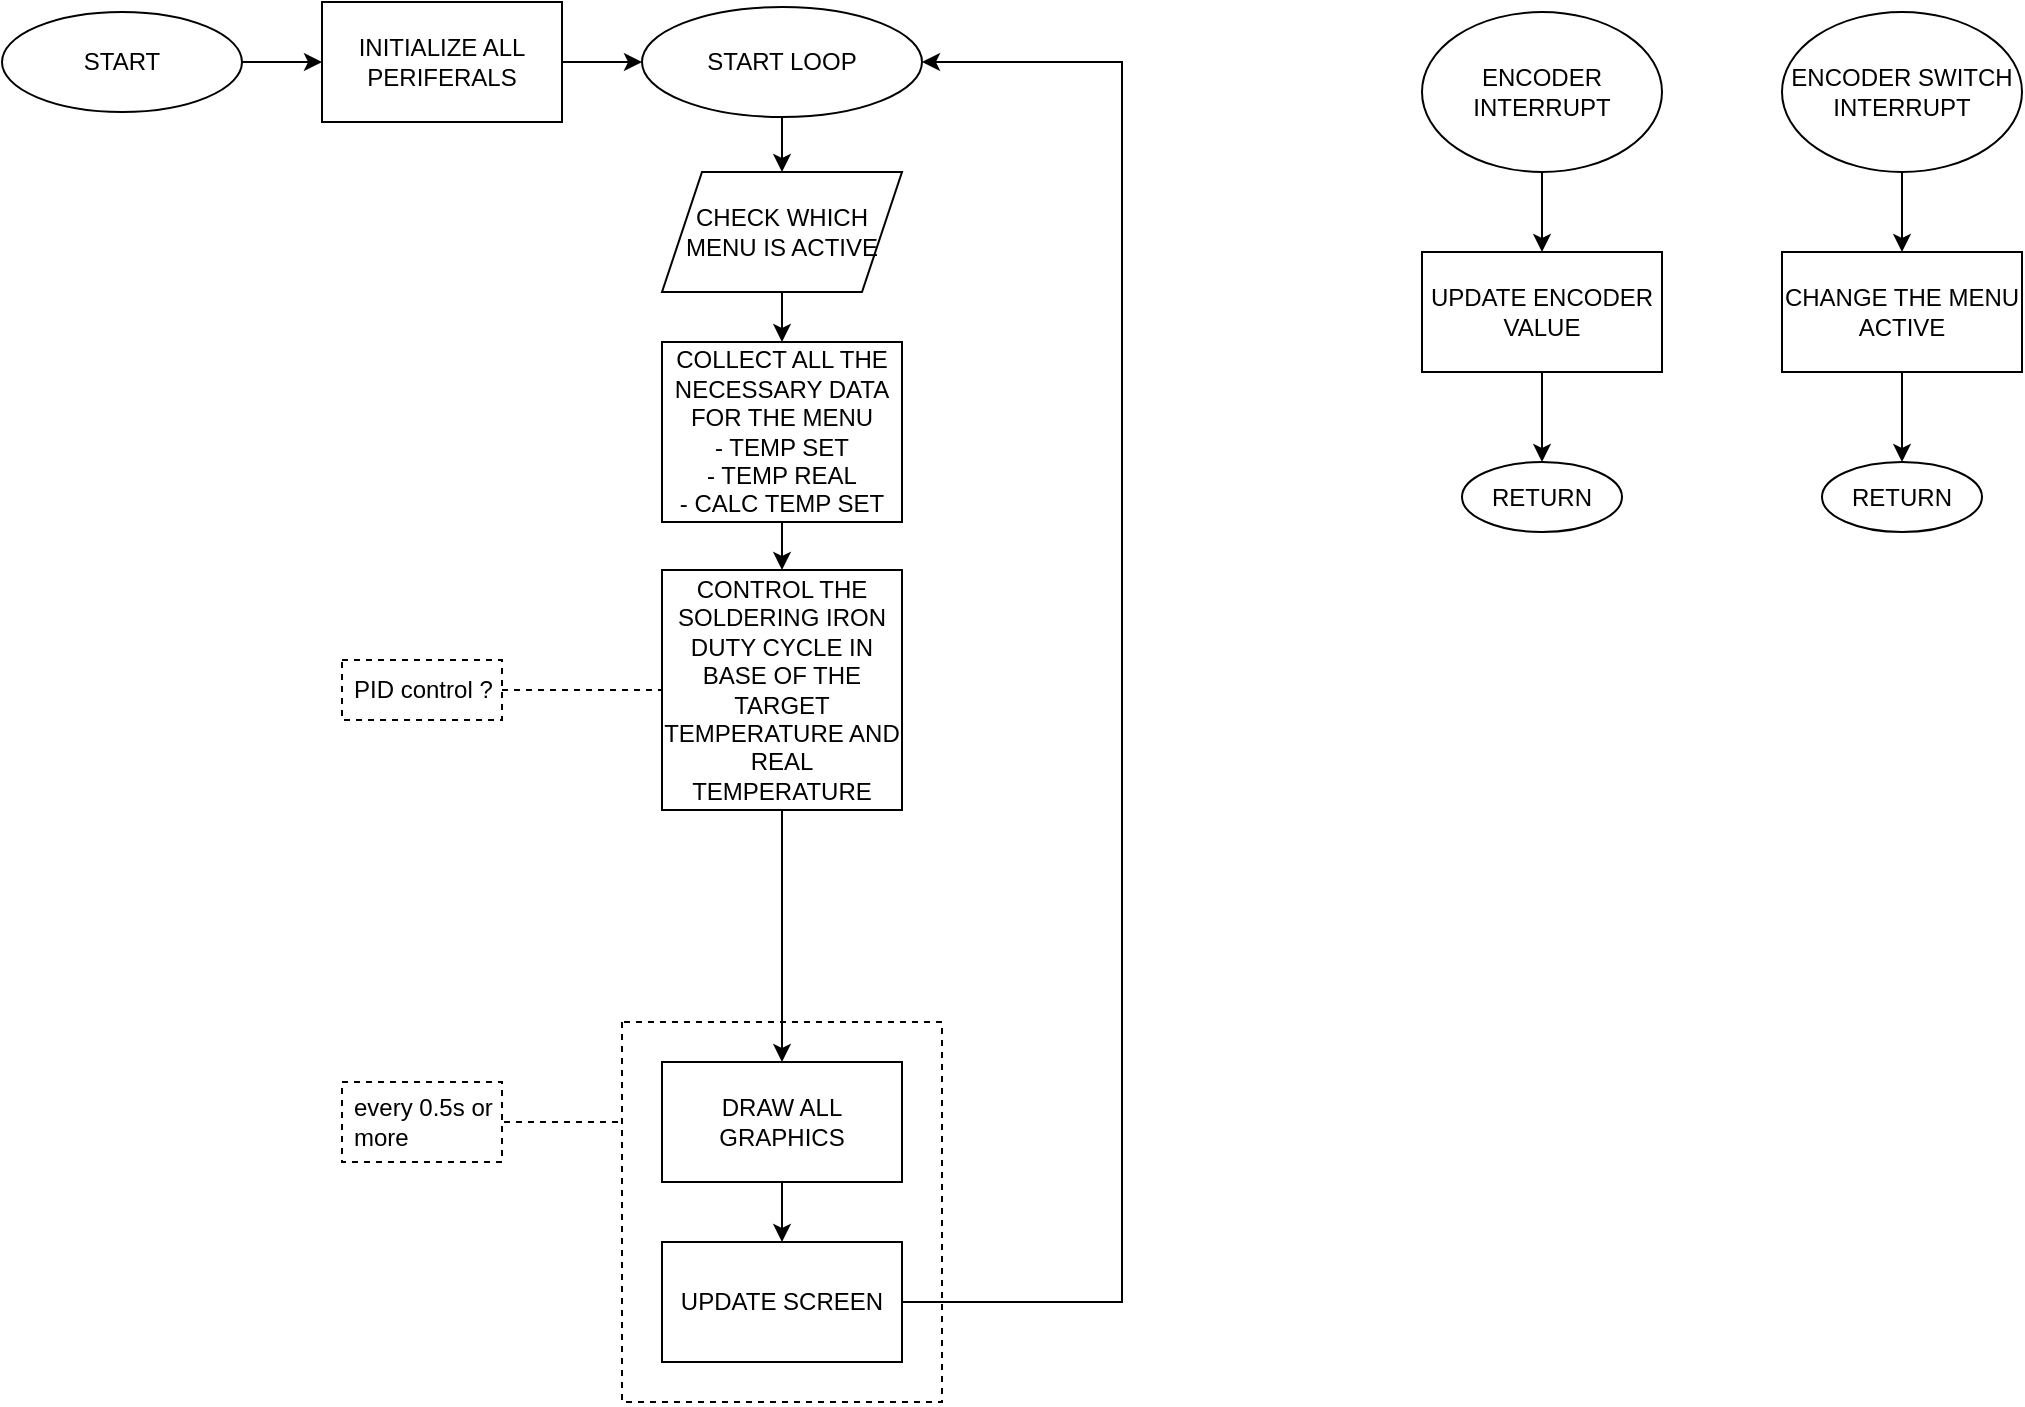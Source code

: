 <mxfile version="21.6.8" type="device">
  <diagram name="Pagina-1" id="oDD2D0068ZuILZNGYnRw">
    <mxGraphModel dx="1434" dy="836" grid="1" gridSize="10" guides="1" tooltips="1" connect="1" arrows="1" fold="1" page="1" pageScale="1" pageWidth="1169" pageHeight="827" math="0" shadow="0">
      <root>
        <mxCell id="0" />
        <mxCell id="1" parent="0" />
        <mxCell id="CLdEoLwWaU39GCBXoVy6-3" value="" style="edgeStyle=orthogonalEdgeStyle;rounded=0;orthogonalLoop=1;jettySize=auto;html=1;" edge="1" parent="1" source="CLdEoLwWaU39GCBXoVy6-1" target="CLdEoLwWaU39GCBXoVy6-2">
          <mxGeometry relative="1" as="geometry" />
        </mxCell>
        <mxCell id="CLdEoLwWaU39GCBXoVy6-1" value="START" style="ellipse;whiteSpace=wrap;html=1;" vertex="1" parent="1">
          <mxGeometry x="10" y="15" width="120" height="50" as="geometry" />
        </mxCell>
        <mxCell id="CLdEoLwWaU39GCBXoVy6-5" value="" style="edgeStyle=orthogonalEdgeStyle;rounded=0;orthogonalLoop=1;jettySize=auto;html=1;" edge="1" parent="1" source="CLdEoLwWaU39GCBXoVy6-2" target="CLdEoLwWaU39GCBXoVy6-4">
          <mxGeometry relative="1" as="geometry" />
        </mxCell>
        <mxCell id="CLdEoLwWaU39GCBXoVy6-2" value="INITIALIZE ALL PERIFERALS" style="whiteSpace=wrap;html=1;" vertex="1" parent="1">
          <mxGeometry x="170" y="10" width="120" height="60" as="geometry" />
        </mxCell>
        <mxCell id="CLdEoLwWaU39GCBXoVy6-11" value="" style="edgeStyle=orthogonalEdgeStyle;rounded=0;orthogonalLoop=1;jettySize=auto;html=1;" edge="1" parent="1" source="CLdEoLwWaU39GCBXoVy6-4" target="CLdEoLwWaU39GCBXoVy6-10">
          <mxGeometry relative="1" as="geometry" />
        </mxCell>
        <mxCell id="CLdEoLwWaU39GCBXoVy6-4" value="START LOOP" style="ellipse;whiteSpace=wrap;html=1;" vertex="1" parent="1">
          <mxGeometry x="330" y="12.5" width="140" height="55" as="geometry" />
        </mxCell>
        <mxCell id="CLdEoLwWaU39GCBXoVy6-13" value="" style="edgeStyle=orthogonalEdgeStyle;rounded=0;orthogonalLoop=1;jettySize=auto;html=1;" edge="1" parent="1" source="CLdEoLwWaU39GCBXoVy6-10" target="CLdEoLwWaU39GCBXoVy6-12">
          <mxGeometry relative="1" as="geometry" />
        </mxCell>
        <mxCell id="CLdEoLwWaU39GCBXoVy6-10" value="CHECK WHICH MENU IS ACTIVE" style="shape=parallelogram;perimeter=parallelogramPerimeter;whiteSpace=wrap;html=1;fixedSize=1;" vertex="1" parent="1">
          <mxGeometry x="340" y="95" width="120" height="60" as="geometry" />
        </mxCell>
        <mxCell id="CLdEoLwWaU39GCBXoVy6-36" value="" style="edgeStyle=orthogonalEdgeStyle;rounded=0;orthogonalLoop=1;jettySize=auto;html=1;" edge="1" parent="1" source="CLdEoLwWaU39GCBXoVy6-12" target="CLdEoLwWaU39GCBXoVy6-31">
          <mxGeometry relative="1" as="geometry" />
        </mxCell>
        <mxCell id="CLdEoLwWaU39GCBXoVy6-12" value="COLLECT ALL THE NECESSARY DATA FOR THE MENU&lt;br&gt;- TEMP SET&lt;br&gt;- TEMP REAL&lt;br&gt;- CALC TEMP SET" style="whiteSpace=wrap;html=1;" vertex="1" parent="1">
          <mxGeometry x="340" y="180" width="120" height="90" as="geometry" />
        </mxCell>
        <mxCell id="CLdEoLwWaU39GCBXoVy6-17" value="" style="edgeStyle=orthogonalEdgeStyle;rounded=0;orthogonalLoop=1;jettySize=auto;html=1;" edge="1" parent="1" source="CLdEoLwWaU39GCBXoVy6-14" target="CLdEoLwWaU39GCBXoVy6-16">
          <mxGeometry relative="1" as="geometry" />
        </mxCell>
        <mxCell id="CLdEoLwWaU39GCBXoVy6-14" value="DRAW ALL GRAPHICS" style="whiteSpace=wrap;html=1;" vertex="1" parent="1">
          <mxGeometry x="340" y="540" width="120" height="60" as="geometry" />
        </mxCell>
        <mxCell id="CLdEoLwWaU39GCBXoVy6-18" style="edgeStyle=orthogonalEdgeStyle;rounded=0;orthogonalLoop=1;jettySize=auto;html=1;entryX=1;entryY=0.5;entryDx=0;entryDy=0;" edge="1" parent="1" source="CLdEoLwWaU39GCBXoVy6-16" target="CLdEoLwWaU39GCBXoVy6-4">
          <mxGeometry relative="1" as="geometry">
            <Array as="points">
              <mxPoint x="570" y="660" />
              <mxPoint x="570" y="40" />
            </Array>
          </mxGeometry>
        </mxCell>
        <mxCell id="CLdEoLwWaU39GCBXoVy6-16" value="UPDATE SCREEN" style="whiteSpace=wrap;html=1;" vertex="1" parent="1">
          <mxGeometry x="340" y="630" width="120" height="60" as="geometry" />
        </mxCell>
        <mxCell id="CLdEoLwWaU39GCBXoVy6-21" value="" style="edgeStyle=orthogonalEdgeStyle;rounded=0;orthogonalLoop=1;jettySize=auto;html=1;" edge="1" parent="1" source="CLdEoLwWaU39GCBXoVy6-19" target="CLdEoLwWaU39GCBXoVy6-20">
          <mxGeometry relative="1" as="geometry" />
        </mxCell>
        <mxCell id="CLdEoLwWaU39GCBXoVy6-19" value="ENCODER INTERRUPT" style="ellipse;whiteSpace=wrap;html=1;" vertex="1" parent="1">
          <mxGeometry x="720" y="15" width="120" height="80" as="geometry" />
        </mxCell>
        <mxCell id="CLdEoLwWaU39GCBXoVy6-28" value="" style="edgeStyle=orthogonalEdgeStyle;rounded=0;orthogonalLoop=1;jettySize=auto;html=1;" edge="1" parent="1" source="CLdEoLwWaU39GCBXoVy6-20" target="CLdEoLwWaU39GCBXoVy6-27">
          <mxGeometry relative="1" as="geometry" />
        </mxCell>
        <mxCell id="CLdEoLwWaU39GCBXoVy6-20" value="UPDATE ENCODER VALUE" style="whiteSpace=wrap;html=1;" vertex="1" parent="1">
          <mxGeometry x="720" y="135" width="120" height="60" as="geometry" />
        </mxCell>
        <mxCell id="CLdEoLwWaU39GCBXoVy6-24" value="" style="edgeStyle=orthogonalEdgeStyle;rounded=0;orthogonalLoop=1;jettySize=auto;html=1;" edge="1" parent="1" source="CLdEoLwWaU39GCBXoVy6-25" target="CLdEoLwWaU39GCBXoVy6-26">
          <mxGeometry relative="1" as="geometry" />
        </mxCell>
        <mxCell id="CLdEoLwWaU39GCBXoVy6-25" value="ENCODER SWITCH INTERRUPT" style="ellipse;whiteSpace=wrap;html=1;" vertex="1" parent="1">
          <mxGeometry x="900" y="15" width="120" height="80" as="geometry" />
        </mxCell>
        <mxCell id="CLdEoLwWaU39GCBXoVy6-30" value="" style="edgeStyle=orthogonalEdgeStyle;rounded=0;orthogonalLoop=1;jettySize=auto;html=1;" edge="1" parent="1" source="CLdEoLwWaU39GCBXoVy6-26" target="CLdEoLwWaU39GCBXoVy6-29">
          <mxGeometry relative="1" as="geometry" />
        </mxCell>
        <mxCell id="CLdEoLwWaU39GCBXoVy6-26" value="CHANGE THE MENU ACTIVE" style="whiteSpace=wrap;html=1;" vertex="1" parent="1">
          <mxGeometry x="900" y="135" width="120" height="60" as="geometry" />
        </mxCell>
        <mxCell id="CLdEoLwWaU39GCBXoVy6-27" value="RETURN" style="ellipse;whiteSpace=wrap;html=1;" vertex="1" parent="1">
          <mxGeometry x="740" y="240" width="80" height="35" as="geometry" />
        </mxCell>
        <mxCell id="CLdEoLwWaU39GCBXoVy6-29" value="RETURN" style="ellipse;whiteSpace=wrap;html=1;" vertex="1" parent="1">
          <mxGeometry x="920" y="240" width="80" height="35" as="geometry" />
        </mxCell>
        <mxCell id="CLdEoLwWaU39GCBXoVy6-35" value="" style="edgeStyle=orthogonalEdgeStyle;rounded=0;orthogonalLoop=1;jettySize=auto;html=1;" edge="1" parent="1" source="CLdEoLwWaU39GCBXoVy6-31" target="CLdEoLwWaU39GCBXoVy6-14">
          <mxGeometry relative="1" as="geometry" />
        </mxCell>
        <mxCell id="CLdEoLwWaU39GCBXoVy6-31" value="CONTROL THE SOLDERING IRON DUTY CYCLE IN BASE OF THE TARGET TEMPERATURE AND REAL TEMPERATURE" style="whiteSpace=wrap;html=1;" vertex="1" parent="1">
          <mxGeometry x="340" y="294" width="120" height="120" as="geometry" />
        </mxCell>
        <mxCell id="CLdEoLwWaU39GCBXoVy6-37" value="" style="endArrow=none;dashed=1;html=1;rounded=0;" edge="1" parent="1">
          <mxGeometry width="50" height="50" relative="1" as="geometry">
            <mxPoint x="320" y="520" as="sourcePoint" />
            <mxPoint x="320" y="520" as="targetPoint" />
            <Array as="points">
              <mxPoint x="320" y="710" />
              <mxPoint x="480" y="710" />
              <mxPoint x="480" y="520" />
            </Array>
          </mxGeometry>
        </mxCell>
        <mxCell id="CLdEoLwWaU39GCBXoVy6-38" value="every 0.5s or more" style="text;strokeColor=default;fillColor=none;align=left;verticalAlign=middle;spacingLeft=4;spacingRight=4;overflow=hidden;points=[[0,0.5],[1,0.5]];portConstraint=eastwest;rotatable=0;whiteSpace=wrap;html=1;glass=0;rounded=0;perimeterSpacing=1;dashed=1;" vertex="1" parent="1">
          <mxGeometry x="180" y="550" width="80" height="40" as="geometry" />
        </mxCell>
        <mxCell id="CLdEoLwWaU39GCBXoVy6-39" value="" style="endArrow=none;dashed=1;html=1;rounded=0;exitX=1;exitY=0.5;exitDx=0;exitDy=0;" edge="1" parent="1" source="CLdEoLwWaU39GCBXoVy6-38">
          <mxGeometry width="50" height="50" relative="1" as="geometry">
            <mxPoint x="570" y="350" as="sourcePoint" />
            <mxPoint x="320" y="570" as="targetPoint" />
          </mxGeometry>
        </mxCell>
        <mxCell id="CLdEoLwWaU39GCBXoVy6-41" value="PID control ?" style="text;strokeColor=default;fillColor=none;align=left;verticalAlign=middle;spacingLeft=4;spacingRight=4;overflow=hidden;points=[[0,0.5],[1,0.5]];portConstraint=eastwest;rotatable=0;whiteSpace=wrap;html=1;dashed=1;" vertex="1" parent="1">
          <mxGeometry x="180" y="339" width="80" height="30" as="geometry" />
        </mxCell>
        <mxCell id="CLdEoLwWaU39GCBXoVy6-43" value="" style="endArrow=none;dashed=1;html=1;rounded=0;exitX=1;exitY=0.5;exitDx=0;exitDy=0;entryX=0;entryY=0.5;entryDx=0;entryDy=0;" edge="1" parent="1" source="CLdEoLwWaU39GCBXoVy6-41" target="CLdEoLwWaU39GCBXoVy6-31">
          <mxGeometry width="50" height="50" relative="1" as="geometry">
            <mxPoint x="570" y="350" as="sourcePoint" />
            <mxPoint x="620" y="300" as="targetPoint" />
          </mxGeometry>
        </mxCell>
      </root>
    </mxGraphModel>
  </diagram>
</mxfile>

